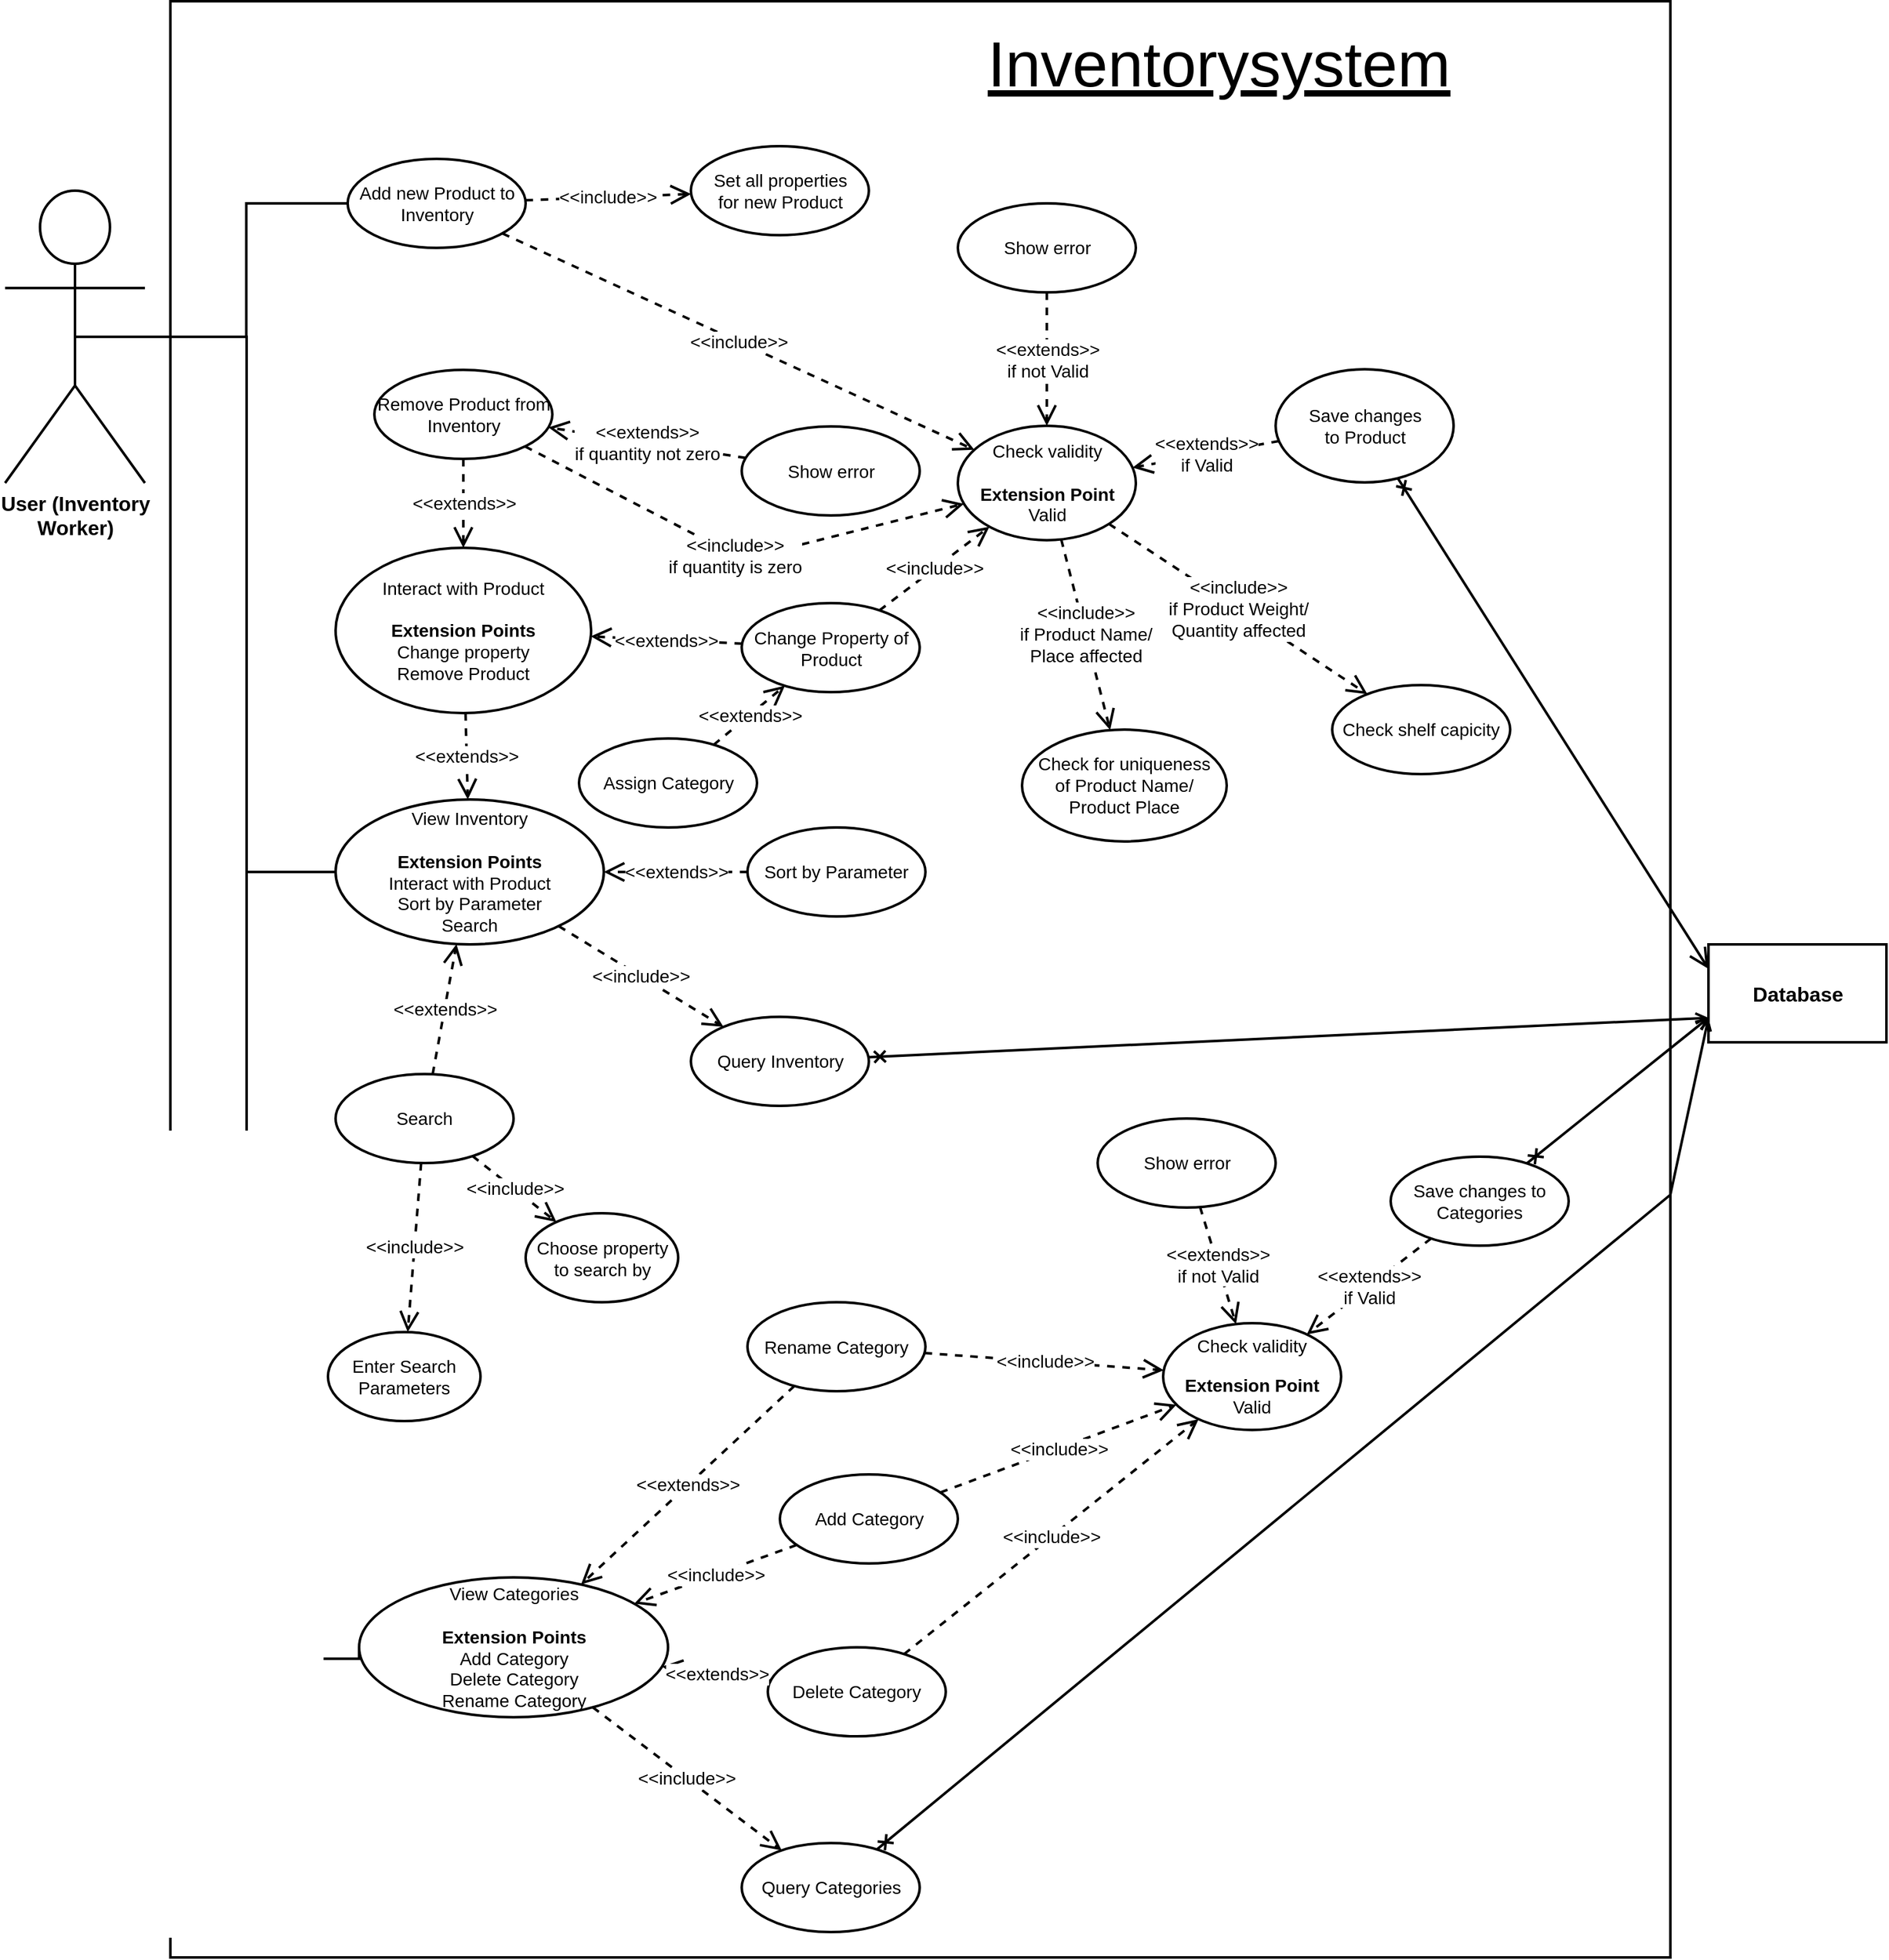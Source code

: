 <mxfile version="12.3.2" type="device" pages="1"><diagram id="t-Upmhj15z3J1N88mAHy" name="Page-1"><mxGraphModel dx="1787" dy="1320" grid="1" gridSize="10" guides="1" tooltips="1" connect="1" arrows="1" fold="1" page="1" pageScale="1" pageWidth="850" pageHeight="1100" math="0" shadow="0"><root><mxCell id="0"/><mxCell id="1" parent="0"/><mxCell id="CYlJP8960C6kTplcdS72-47" value="&lt;font style=&quot;font-size: 14px&quot;&gt;" style="rounded=0;whiteSpace=wrap;html=1;strokeWidth=2;" parent="1" vertex="1"><mxGeometry x="210" y="41" width="1180" height="1539" as="geometry"/></mxCell><mxCell id="6iQRYAnchm-Jq2LVLyEV-27" style="edgeStyle=orthogonalEdgeStyle;rounded=0;orthogonalLoop=1;jettySize=auto;html=1;exitX=0.5;exitY=0.5;exitDx=0;exitDy=0;exitPerimeter=0;endArrow=none;endFill=0;strokeWidth=2;" parent="1" source="6iQRYAnchm-Jq2LVLyEV-1" target="6iQRYAnchm-Jq2LVLyEV-3" edge="1"><mxGeometry relative="1" as="geometry"><mxPoint x="354.5" y="225" as="targetPoint"/></mxGeometry></mxCell><mxCell id="6iQRYAnchm-Jq2LVLyEV-31" style="edgeStyle=orthogonalEdgeStyle;rounded=0;orthogonalLoop=1;jettySize=auto;html=1;entryX=0;entryY=0.5;entryDx=0;entryDy=0;endArrow=none;endFill=0;strokeWidth=2;" parent="1" source="6iQRYAnchm-Jq2LVLyEV-1" target="6iQRYAnchm-Jq2LVLyEV-22" edge="1"><mxGeometry relative="1" as="geometry"><Array as="points"><mxPoint x="270" y="305"/><mxPoint x="270" y="726"/></Array></mxGeometry></mxCell><mxCell id="CYlJP8960C6kTplcdS72-53" style="edgeStyle=orthogonalEdgeStyle;rounded=0;orthogonalLoop=1;jettySize=auto;html=1;startArrow=none;startFill=0;endArrow=none;endFill=0;entryX=0;entryY=0.5;entryDx=0;entryDy=0;strokeWidth=2;exitX=0.5;exitY=0.5;exitDx=0;exitDy=0;exitPerimeter=0;" parent="1" source="6iQRYAnchm-Jq2LVLyEV-1" target="CYlJP8960C6kTplcdS72-52" edge="1"><mxGeometry relative="1" as="geometry"><Array as="points"><mxPoint x="270" y="305"/><mxPoint x="270" y="1345"/></Array></mxGeometry></mxCell><mxCell id="6iQRYAnchm-Jq2LVLyEV-1" value="&lt;font style=&quot;font-size: 16px&quot;&gt;&lt;b&gt;User (Inventory&lt;br&gt;Worker)&lt;/b&gt;&lt;/font&gt;" style="shape=umlActor;verticalLabelPosition=bottom;labelBackgroundColor=#ffffff;verticalAlign=top;html=1;outlineConnect=0;strokeWidth=2;" parent="1" vertex="1"><mxGeometry x="80" y="190" width="110" height="230" as="geometry"/></mxCell><mxCell id="6iQRYAnchm-Jq2LVLyEV-3" value="&lt;font style=&quot;font-size: 14px&quot;&gt;Add new Product to&lt;br&gt;Inventory&lt;/font&gt;" style="ellipse;whiteSpace=wrap;html=1;strokeWidth=2;" parent="1" vertex="1"><mxGeometry x="349.5" y="165" width="140" height="70" as="geometry"/></mxCell><mxCell id="6iQRYAnchm-Jq2LVLyEV-4" value="&lt;font style=&quot;font-size: 14px&quot;&gt;Set all properties&lt;br&gt;for new Product" style="ellipse;whiteSpace=wrap;html=1;strokeWidth=2;" parent="1" vertex="1"><mxGeometry x="619.5" y="155" width="140" height="70" as="geometry"/></mxCell><mxCell id="6iQRYAnchm-Jq2LVLyEV-12" value="&lt;font style=&quot;font-size: 14px&quot;&gt;Remove Product from&lt;br&gt;Inventory" style="ellipse;whiteSpace=wrap;html=1;strokeWidth=2;" parent="1" vertex="1"><mxGeometry x="370.5" y="331" width="140" height="70" as="geometry"/></mxCell><mxCell id="6iQRYAnchm-Jq2LVLyEV-17" value="&lt;font style=&quot;font-size: 14px&quot;&gt;&amp;lt;&amp;lt;extends&amp;gt;&amp;gt;&lt;br&gt;if quantity not zero" style="endArrow=open;endSize=12;dashed=1;html=1;strokeWidth=2;" parent="1" source="6iQRYAnchm-Jq2LVLyEV-18" target="6iQRYAnchm-Jq2LVLyEV-12" edge="1"><mxGeometry width="160" relative="1" as="geometry"><mxPoint x="554.5" y="510" as="sourcePoint"/><mxPoint x="129.5" y="521" as="targetPoint"/><Array as="points"/></mxGeometry></mxCell><mxCell id="6iQRYAnchm-Jq2LVLyEV-18" value="&lt;font style=&quot;font-size: 14px&quot;&gt;Show error" style="ellipse;whiteSpace=wrap;html=1;strokeWidth=2;" parent="1" vertex="1"><mxGeometry x="659.5" y="375.5" width="140" height="70" as="geometry"/></mxCell><mxCell id="6iQRYAnchm-Jq2LVLyEV-21" value="&lt;font style=&quot;font-size: 14px&quot;&gt;Search" style="ellipse;whiteSpace=wrap;html=1;strokeWidth=2;" parent="1" vertex="1"><mxGeometry x="340" y="885" width="140" height="70" as="geometry"/></mxCell><mxCell id="6iQRYAnchm-Jq2LVLyEV-22" value="&lt;font style=&quot;font-size: 14px&quot;&gt;View Inventory&lt;br&gt;&lt;br&gt;&lt;b&gt;Extension Points&lt;/b&gt;&lt;br&gt;Interact with Product&lt;br&gt;Sort by Parameter&lt;br&gt;Search&lt;/font&gt;" style="ellipse;whiteSpace=wrap;html=1;strokeWidth=2;" parent="1" vertex="1"><mxGeometry x="340" y="669" width="211" height="114" as="geometry"/></mxCell><mxCell id="CYlJP8960C6kTplcdS72-5" value="&lt;font style=&quot;font-size: 14px&quot;&gt;Interact with Product&lt;br&gt;&lt;br&gt;&lt;b&gt;Extension Points&lt;/b&gt;&lt;br&gt;Change property&lt;br&gt;Remove Product" style="ellipse;whiteSpace=wrap;html=1;strokeWidth=2;" parent="1" vertex="1"><mxGeometry x="340" y="471" width="201" height="130" as="geometry"/></mxCell><mxCell id="6iQRYAnchm-Jq2LVLyEV-43" value="&lt;font style=&quot;font-size: 14px&quot;&gt;&amp;lt;&amp;lt;include&amp;gt;&amp;gt;" style="endArrow=open;endSize=12;dashed=1;html=1;strokeWidth=2;" parent="1" source="6iQRYAnchm-Jq2LVLyEV-3" target="6iQRYAnchm-Jq2LVLyEV-4" edge="1"><mxGeometry width="160" relative="1" as="geometry"><mxPoint x="651.433" y="587.453" as="sourcePoint"/><mxPoint x="467" y="180" as="targetPoint"/><Array as="points"/></mxGeometry></mxCell><mxCell id="6iQRYAnchm-Jq2LVLyEV-44" value="&lt;font style=&quot;font-size: 14px&quot;&gt;&amp;lt;&amp;lt;include&amp;gt;&amp;gt;" style="endArrow=open;endSize=12;dashed=1;html=1;strokeWidth=2;" parent="1" source="6iQRYAnchm-Jq2LVLyEV-21" target="6iQRYAnchm-Jq2LVLyEV-45" edge="1"><mxGeometry width="160" relative="1" as="geometry"><mxPoint x="489.5" y="520" as="sourcePoint"/><mxPoint x="560" y="635" as="targetPoint"/><Array as="points"/></mxGeometry></mxCell><mxCell id="6iQRYAnchm-Jq2LVLyEV-45" value="&lt;font style=&quot;font-size: 14px&quot;&gt;Enter Search Parameters" style="ellipse;whiteSpace=wrap;html=1;strokeWidth=2;" parent="1" vertex="1"><mxGeometry x="334" y="1088" width="120" height="70" as="geometry"/></mxCell><mxCell id="CYlJP8960C6kTplcdS72-1" value="&lt;font style=&quot;font-size: 14px&quot;&gt;&amp;lt;&amp;lt;include&amp;gt;&amp;gt;" style="endArrow=open;endSize=12;dashed=1;html=1;strokeWidth=2;" parent="1" source="6iQRYAnchm-Jq2LVLyEV-21" target="CYlJP8960C6kTplcdS72-2" edge="1"><mxGeometry width="160" relative="1" as="geometry"><mxPoint x="478.561" y="591.977" as="sourcePoint"/><mxPoint x="560" y="744" as="targetPoint"/><Array as="points"/></mxGeometry></mxCell><mxCell id="CYlJP8960C6kTplcdS72-2" value="&lt;font style=&quot;font-size: 14px&quot;&gt;Choose property to search by" style="ellipse;whiteSpace=wrap;html=1;strokeWidth=2;" parent="1" vertex="1"><mxGeometry x="489.5" y="994.5" width="120" height="70" as="geometry"/></mxCell><mxCell id="CYlJP8960C6kTplcdS72-8" value="&lt;font style=&quot;font-size: 14px&quot;&gt;Change Property of&lt;br&gt;Product&lt;/font&gt;" style="ellipse;whiteSpace=wrap;html=1;strokeWidth=2;" parent="1" vertex="1"><mxGeometry x="659.5" y="514.5" width="140" height="70" as="geometry"/></mxCell><mxCell id="CYlJP8960C6kTplcdS72-12" value="&lt;font style=&quot;font-size: 14px&quot;&gt;Sort by Parameter" style="ellipse;whiteSpace=wrap;html=1;strokeWidth=2;" parent="1" vertex="1"><mxGeometry x="664" y="691" width="140" height="70" as="geometry"/></mxCell><mxCell id="CYlJP8960C6kTplcdS72-16" value="&lt;font style=&quot;font-size: 14px&quot;&gt;&amp;lt;&amp;lt;extends&amp;gt;&amp;gt;" style="endArrow=open;endSize=12;dashed=1;html=1;strokeWidth=2;" parent="1" source="CYlJP8960C6kTplcdS72-8" target="CYlJP8960C6kTplcdS72-5" edge="1"><mxGeometry width="160" relative="1" as="geometry"><mxPoint x="488.5" y="544" as="sourcePoint"/><mxPoint x="559.5" y="520" as="targetPoint"/><Array as="points"/></mxGeometry></mxCell><mxCell id="CYlJP8960C6kTplcdS72-17" value="&lt;font style=&quot;font-size: 14px&quot;&gt;&amp;lt;&amp;lt;extends&amp;gt;&amp;gt;" style="endArrow=open;endSize=12;dashed=1;html=1;strokeWidth=2;" parent="1" source="6iQRYAnchm-Jq2LVLyEV-12" target="CYlJP8960C6kTplcdS72-5" edge="1"><mxGeometry width="160" relative="1" as="geometry"><mxPoint x="461" y="520" as="sourcePoint"/><mxPoint x="499.5" y="520" as="targetPoint"/><Array as="points"/></mxGeometry></mxCell><mxCell id="CYlJP8960C6kTplcdS72-24" value="&lt;font style=&quot;font-size: 14px&quot;&gt;&amp;lt;&amp;lt;extends&amp;gt;&amp;gt;" style="endArrow=open;endSize=12;dashed=1;html=1;strokeWidth=2;" parent="1" source="CYlJP8960C6kTplcdS72-12" target="6iQRYAnchm-Jq2LVLyEV-22" edge="1"><mxGeometry width="160" relative="1" as="geometry"><mxPoint x="450.391" y="820.298" as="sourcePoint"/><mxPoint x="437.85" y="774.686" as="targetPoint"/><Array as="points"/></mxGeometry></mxCell><mxCell id="CYlJP8960C6kTplcdS72-25" value="&lt;font style=&quot;font-size: 14px&quot;&gt;&amp;lt;&amp;lt;extends&amp;gt;&amp;gt;&lt;br&gt;if Valid&lt;/font&gt;" style="endArrow=open;endSize=12;dashed=1;html=1;strokeWidth=2;" parent="1" source="CYlJP8960C6kTplcdS72-28" target="CYlJP8960C6kTplcdS72-26" edge="1"><mxGeometry width="160" relative="1" as="geometry"><mxPoint x="498.5" y="455" as="sourcePoint"/><mxPoint x="1369.5" y="191" as="targetPoint"/><Array as="points"/></mxGeometry></mxCell><mxCell id="CYlJP8960C6kTplcdS72-26" value="&lt;font style=&quot;font-size: 14px&quot;&gt;Check validity&lt;br&gt;&lt;br&gt;&lt;b&gt;Extension Point&lt;/b&gt;&lt;br&gt;Valid" style="ellipse;whiteSpace=wrap;html=1;strokeWidth=2;" parent="1" vertex="1"><mxGeometry x="829.5" y="375" width="140" height="90" as="geometry"/></mxCell><mxCell id="CYlJP8960C6kTplcdS72-27" value="&lt;font style=&quot;font-size: 14px&quot;&gt;&amp;lt;&amp;lt;include&amp;gt;&amp;gt;" style="endArrow=open;endSize=12;dashed=1;html=1;strokeWidth=2;" parent="1" source="CYlJP8960C6kTplcdS72-8" target="CYlJP8960C6kTplcdS72-26" edge="1"><mxGeometry width="160" relative="1" as="geometry"><mxPoint x="779.5" y="630" as="sourcePoint"/><mxPoint x="1039.5" y="610" as="targetPoint"/><Array as="points"/></mxGeometry></mxCell><mxCell id="CYlJP8960C6kTplcdS72-28" value="&lt;font style=&quot;font-size: 14px&quot;&gt;Save changes&lt;br&gt;to Product" style="ellipse;whiteSpace=wrap;html=1;strokeWidth=2;" parent="1" vertex="1"><mxGeometry x="1079.5" y="330.5" width="140" height="89" as="geometry"/></mxCell><mxCell id="CYlJP8960C6kTplcdS72-30" value="&lt;font style=&quot;font-size: 14px&quot;&gt;&amp;lt;&amp;lt;include&amp;gt;&amp;gt;" style="endArrow=open;endSize=12;dashed=1;html=1;strokeWidth=2;" parent="1" source="6iQRYAnchm-Jq2LVLyEV-3" target="CYlJP8960C6kTplcdS72-26" edge="1"><mxGeometry width="160" relative="1" as="geometry"><mxPoint x="717.389" y="564.472" as="sourcePoint"/><mxPoint x="911.679" y="460.559" as="targetPoint"/><Array as="points"/></mxGeometry></mxCell><mxCell id="CYlJP8960C6kTplcdS72-31" value="&lt;font style=&quot;font-size: 14px&quot;&gt;Check for uniqueness&lt;br&gt;of Product Name/ Product Place&lt;/font&gt;" style="ellipse;whiteSpace=wrap;html=1;strokeWidth=2;" parent="1" vertex="1"><mxGeometry x="880" y="614" width="161" height="88" as="geometry"/></mxCell><mxCell id="CYlJP8960C6kTplcdS72-32" value="&lt;font style=&quot;font-size: 14px&quot;&gt;&amp;lt;&amp;lt;include&amp;gt;&amp;gt;&lt;br&gt;if Product Name/&lt;br&gt;Place affected&lt;/font&gt;" style="endArrow=open;endSize=12;dashed=1;html=1;strokeWidth=2;" parent="1" source="CYlJP8960C6kTplcdS72-26" target="CYlJP8960C6kTplcdS72-31" edge="1"><mxGeometry width="160" relative="1" as="geometry"><mxPoint x="1059.5" y="590" as="sourcePoint"/><mxPoint x="839.5" y="630" as="targetPoint"/><Array as="points"/></mxGeometry></mxCell><mxCell id="CYlJP8960C6kTplcdS72-33" value="&lt;font style=&quot;font-size: 14px&quot;&gt;Check shelf capicity" style="ellipse;whiteSpace=wrap;html=1;strokeWidth=2;" parent="1" vertex="1"><mxGeometry x="1124" y="579" width="140" height="70" as="geometry"/></mxCell><mxCell id="CYlJP8960C6kTplcdS72-35" value="&lt;font style=&quot;font-size: 14px&quot;&gt;&amp;lt;&amp;lt;include&amp;gt;&amp;gt;&lt;br&gt;if Product Weight/&lt;br&gt;Quantity affected&lt;/font&gt;" style="endArrow=open;endSize=12;dashed=1;html=1;strokeWidth=2;" parent="1" source="CYlJP8960C6kTplcdS72-26" target="CYlJP8960C6kTplcdS72-33" edge="1"><mxGeometry width="160" relative="1" as="geometry"><mxPoint x="720.688" y="566.127" as="sourcePoint"/><mxPoint x="908.267" y="478.85" as="targetPoint"/><Array as="points"/></mxGeometry></mxCell><mxCell id="CYlJP8960C6kTplcdS72-36" value="&lt;font style=&quot;font-size: 14px&quot;&gt;Show error" style="ellipse;whiteSpace=wrap;html=1;strokeWidth=2;" parent="1" vertex="1"><mxGeometry x="829.5" y="200" width="140" height="70" as="geometry"/></mxCell><mxCell id="CYlJP8960C6kTplcdS72-37" value="&lt;font style=&quot;font-size: 14px&quot;&gt;&amp;lt;&amp;lt;extends&amp;gt;&amp;gt;&lt;br&gt;if not Valid&lt;/font&gt;" style="endArrow=open;endSize=12;dashed=1;html=1;strokeWidth=2;" parent="1" source="CYlJP8960C6kTplcdS72-36" target="CYlJP8960C6kTplcdS72-26" edge="1"><mxGeometry width="160" relative="1" as="geometry"><mxPoint x="959.5" y="490" as="sourcePoint"/><mxPoint x="989.5" y="310" as="targetPoint"/><Array as="points"/></mxGeometry></mxCell><mxCell id="CYlJP8960C6kTplcdS72-43" style="edgeStyle=none;rounded=0;orthogonalLoop=1;jettySize=auto;html=1;startArrow=cross;startFill=0;endArrow=open;endFill=0;strokeWidth=2;entryX=0;entryY=0.75;entryDx=0;entryDy=0;" parent="1" source="CYlJP8960C6kTplcdS72-45" target="CYlJP8960C6kTplcdS72-40" edge="1"><mxGeometry relative="1" as="geometry"><mxPoint x="1039.5" y="1030" as="targetPoint"/><mxPoint x="599.5" y="1030" as="sourcePoint"/></mxGeometry></mxCell><mxCell id="CYlJP8960C6kTplcdS72-40" value="&lt;font style=&quot;font-size: 16px&quot;&gt;&lt;b&gt;Database&lt;/b&gt;&lt;/font&gt;" style="html=1;strokeWidth=2;" parent="1" vertex="1"><mxGeometry x="1420" y="783" width="140" height="77" as="geometry"/></mxCell><mxCell id="CYlJP8960C6kTplcdS72-42" value="&lt;font style=&quot;font-size: 14px&quot;&gt;" style="endArrow=open;endSize=12;html=1;startArrow=cross;startFill=0;strokeWidth=2;entryX=0;entryY=0.25;entryDx=0;entryDy=0;" parent="1" source="CYlJP8960C6kTplcdS72-28" target="CYlJP8960C6kTplcdS72-40" edge="1"><mxGeometry width="160" relative="1" as="geometry"><mxPoint x="959.5" y="300" as="sourcePoint"/><mxPoint x="959.5" y="400.0" as="targetPoint"/><Array as="points"/></mxGeometry></mxCell><mxCell id="CYlJP8960C6kTplcdS72-45" value="&lt;font style=&quot;font-size: 14px&quot;&gt;Query Inventory&lt;/font&gt;" style="ellipse;whiteSpace=wrap;html=1;strokeWidth=2;" parent="1" vertex="1"><mxGeometry x="619.5" y="840" width="140" height="70" as="geometry"/></mxCell><mxCell id="CYlJP8960C6kTplcdS72-46" value="&lt;font style=&quot;font-size: 14px&quot;&gt;&amp;lt;&amp;lt;include&amp;gt;&amp;gt;" style="endArrow=open;endSize=12;dashed=1;html=1;strokeWidth=2;" parent="1" source="6iQRYAnchm-Jq2LVLyEV-22" target="CYlJP8960C6kTplcdS72-45" edge="1"><mxGeometry width="160" relative="1" as="geometry"><mxPoint x="684.167" y="774.15" as="sourcePoint"/><mxPoint x="647.196" y="856.141" as="targetPoint"/><Array as="points"/></mxGeometry></mxCell><mxCell id="CYlJP8960C6kTplcdS72-48" value="&lt;font style=&quot;font-size: 14px&quot;&gt;&lt;font size=&quot;1&quot;&gt;&lt;u style=&quot;font-size: 50px&quot;&gt;Inventorysystem&lt;/u&gt;&lt;/font&gt;" style="text;html=1;strokeColor=none;fillColor=none;align=center;verticalAlign=middle;whiteSpace=wrap;rounded=0;strokeWidth=2;" parent="1" vertex="1"><mxGeometry x="849.5" y="40" width="370" height="100" as="geometry"/></mxCell><mxCell id="CYlJP8960C6kTplcdS72-52" value="&lt;font style=&quot;font-size: 14px&quot;&gt;View Categories&lt;br&gt;&lt;br&gt;&lt;b&gt;Extension Points&lt;/b&gt;&lt;br&gt;Add Category&lt;br&gt;Delete Category&lt;br&gt;Rename Category&lt;/font&gt;" style="ellipse;whiteSpace=wrap;html=1;strokeWidth=2;" parent="1" vertex="1"><mxGeometry x="358.5" y="1281" width="243" height="110" as="geometry"/></mxCell><mxCell id="CYlJP8960C6kTplcdS72-54" value="&lt;font style=&quot;font-size: 14px&quot;&gt;Rename Category" style="ellipse;whiteSpace=wrap;html=1;strokeWidth=2;" parent="1" vertex="1"><mxGeometry x="664" y="1064.5" width="140" height="70" as="geometry"/></mxCell><mxCell id="CYlJP8960C6kTplcdS72-55" value="&lt;font style=&quot;font-size: 14px&quot;&gt;Delete Category" style="ellipse;whiteSpace=wrap;html=1;strokeWidth=2;" parent="1" vertex="1"><mxGeometry x="680" y="1336" width="140" height="70" as="geometry"/></mxCell><mxCell id="CYlJP8960C6kTplcdS72-58" value="&lt;font style=&quot;font-size: 14px&quot;&gt;&amp;lt;&amp;lt;extends&amp;gt;&amp;gt;" style="endArrow=open;endSize=12;dashed=1;html=1;strokeWidth=2;" parent="1" source="CYlJP8960C6kTplcdS72-55" target="CYlJP8960C6kTplcdS72-52" edge="1"><mxGeometry width="160" relative="1" as="geometry"><mxPoint x="473.057" y="820.979" as="sourcePoint"/><mxPoint x="454.937" y="784.021" as="targetPoint"/><Array as="points"/></mxGeometry></mxCell><mxCell id="CYlJP8960C6kTplcdS72-59" value="&lt;font style=&quot;font-size: 14px&quot;&gt;&amp;lt;&amp;lt;extends&amp;gt;&amp;gt;" style="endArrow=open;endSize=12;dashed=1;html=1;strokeWidth=2;" parent="1" source="CYlJP8960C6kTplcdS72-54" target="CYlJP8960C6kTplcdS72-52" edge="1"><mxGeometry width="160" relative="1" as="geometry"><mxPoint x="439.5" y="1281" as="sourcePoint"/><mxPoint x="439.5" y="1241" as="targetPoint"/><Array as="points"/></mxGeometry></mxCell><mxCell id="CYlJP8960C6kTplcdS72-60" value="&lt;span style=&quot;font-size: 14px&quot;&gt;Check validity&lt;/span&gt;&lt;br style=&quot;font-size: 14px&quot;&gt;&lt;br style=&quot;font-size: 14px&quot;&gt;&lt;b style=&quot;font-size: 14px&quot;&gt;Extension Point&lt;/b&gt;&lt;br style=&quot;font-size: 14px&quot;&gt;&lt;span style=&quot;font-size: 14px&quot;&gt;Valid&lt;/span&gt;" style="ellipse;whiteSpace=wrap;html=1;strokeWidth=2;" parent="1" vertex="1"><mxGeometry x="991" y="1081" width="140" height="84" as="geometry"/></mxCell><mxCell id="CYlJP8960C6kTplcdS72-61" value="&lt;font style=&quot;font-size: 14px&quot;&gt;Query Categories&lt;/font&gt;" style="ellipse;whiteSpace=wrap;html=1;strokeWidth=2;" parent="1" vertex="1"><mxGeometry x="659.5" y="1490" width="140" height="70" as="geometry"/></mxCell><mxCell id="CYlJP8960C6kTplcdS72-62" value="&lt;font style=&quot;font-size: 14px&quot;&gt;&amp;lt;&amp;lt;include&amp;gt;&amp;gt;" style="endArrow=open;endSize=12;dashed=1;html=1;strokeWidth=2;" parent="1" source="CYlJP8960C6kTplcdS72-52" target="CYlJP8960C6kTplcdS72-61" edge="1"><mxGeometry width="160" relative="1" as="geometry"><mxPoint x="419.693" y="774.722" as="sourcePoint"/><mxPoint x="367.255" y="981.275" as="targetPoint"/><Array as="points"/></mxGeometry></mxCell><mxCell id="CYlJP8960C6kTplcdS72-63" value="&lt;font style=&quot;font-size: 14px&quot;&gt;&amp;lt;&amp;lt;include&amp;gt;&amp;gt;" style="endArrow=open;endSize=12;dashed=1;html=1;strokeWidth=2;" parent="1" source="CYlJP8960C6kTplcdS72-54" target="CYlJP8960C6kTplcdS72-60" edge="1"><mxGeometry width="160" relative="1" as="geometry"><mxPoint x="684.167" y="774.15" as="sourcePoint"/><mxPoint x="647.196" y="856.141" as="targetPoint"/><Array as="points"/></mxGeometry></mxCell><mxCell id="CYlJP8960C6kTplcdS72-65" value="&lt;font style=&quot;font-size: 14px&quot;&gt;&amp;lt;&amp;lt;include&amp;gt;&amp;gt;" style="endArrow=open;endSize=12;dashed=1;html=1;strokeWidth=2;" parent="1" source="CYlJP8960C6kTplcdS72-55" target="CYlJP8960C6kTplcdS72-60" edge="1"><mxGeometry width="160" relative="1" as="geometry"><mxPoint x="491.401" y="1109.486" as="sourcePoint"/><mxPoint x="650.351" y="1182.376" as="targetPoint"/><Array as="points"/></mxGeometry></mxCell><mxCell id="CYlJP8960C6kTplcdS72-66" style="edgeStyle=none;rounded=0;orthogonalLoop=1;jettySize=auto;html=1;startArrow=cross;startFill=0;endArrow=open;endFill=0;strokeWidth=2;entryX=0;entryY=0.75;entryDx=0;entryDy=0;" parent="1" source="CYlJP8960C6kTplcdS72-61" target="CYlJP8960C6kTplcdS72-40" edge="1"><mxGeometry relative="1" as="geometry"><mxPoint x="1449.5" y="671" as="targetPoint"/><mxPoint x="428.495" y="1015.594" as="sourcePoint"/><Array as="points"><mxPoint x="1390" y="980"/></Array></mxGeometry></mxCell><mxCell id="CYlJP8960C6kTplcdS72-67" style="edgeStyle=none;rounded=0;orthogonalLoop=1;jettySize=auto;html=1;startArrow=cross;startFill=0;endArrow=open;endFill=0;strokeWidth=2;entryX=0;entryY=0.75;entryDx=0;entryDy=0;" parent="1" source="CYlJP8960C6kTplcdS72-15" target="CYlJP8960C6kTplcdS72-40" edge="1"><mxGeometry relative="1" as="geometry"><mxPoint x="1344.5" y="480" as="targetPoint"/><mxPoint x="383.711" y="1403.857" as="sourcePoint"/></mxGeometry></mxCell><mxCell id="CYlJP8960C6kTplcdS72-6" value="&lt;font style=&quot;font-size: 14px&quot;&gt;&amp;lt;&amp;lt;extends&amp;gt;&amp;gt;" style="endArrow=open;endSize=12;dashed=1;html=1;strokeWidth=2;" parent="1" source="CYlJP8960C6kTplcdS72-5" target="6iQRYAnchm-Jq2LVLyEV-22" edge="1"><mxGeometry width="160" relative="1" as="geometry"><mxPoint x="428.5" y="490" as="sourcePoint"/><mxPoint x="49.5" y="731" as="targetPoint"/><Array as="points"/></mxGeometry></mxCell><mxCell id="CYlJP8960C6kTplcdS72-7" value="&lt;font style=&quot;font-size: 14px&quot;&gt;&amp;lt;&amp;lt;extends&amp;gt;&amp;gt;" style="endArrow=open;endSize=12;dashed=1;html=1;strokeWidth=2;" parent="1" source="6iQRYAnchm-Jq2LVLyEV-21" target="6iQRYAnchm-Jq2LVLyEV-22" edge="1"><mxGeometry width="160" relative="1" as="geometry"><mxPoint x="428.5" y="625" as="sourcePoint"/><mxPoint x="428.5" y="705" as="targetPoint"/><Array as="points"/></mxGeometry></mxCell><mxCell id="CYlJP8960C6kTplcdS72-11" value="&lt;font style=&quot;font-size: 14px&quot;&gt;&amp;lt;&amp;lt;include&amp;gt;&amp;gt;&lt;br&gt;if quantity is zero&lt;/font&gt;" style="endArrow=open;endSize=12;dashed=1;html=1;strokeWidth=2;" parent="1" source="6iQRYAnchm-Jq2LVLyEV-12" target="CYlJP8960C6kTplcdS72-26" edge="1"><mxGeometry width="160" relative="1" as="geometry"><mxPoint x="720.867" y="566.223" as="sourcePoint"/><mxPoint x="899.277" y="483.035" as="targetPoint"/><Array as="points"><mxPoint x="660" y="480"/></Array></mxGeometry></mxCell><mxCell id="CYlJP8960C6kTplcdS72-18" value="&lt;font style=&quot;font-size: 14px&quot;&gt;Assign Category&lt;/font&gt;" style="ellipse;whiteSpace=wrap;html=1;strokeWidth=2;" parent="1" vertex="1"><mxGeometry x="531.5" y="621" width="140" height="70" as="geometry"/></mxCell><mxCell id="CYlJP8960C6kTplcdS72-19" value="&lt;font style=&quot;font-size: 14px&quot;&gt;&amp;lt;&amp;lt;extends&amp;gt;&amp;gt;" style="endArrow=open;endSize=12;dashed=1;html=1;strokeWidth=2;" parent="1" source="CYlJP8960C6kTplcdS72-18" target="CYlJP8960C6kTplcdS72-8" edge="1"><mxGeometry width="160" relative="1" as="geometry"><mxPoint x="602.228" y="561.324" as="sourcePoint"/><mxPoint x="497.694" y="545.836" as="targetPoint"/><Array as="points"/></mxGeometry></mxCell><mxCell id="CYlJP8960C6kTplcdS72-15" value="&lt;font style=&quot;font-size: 14px&quot;&gt;Save changes to Categories" style="ellipse;whiteSpace=wrap;html=1;strokeWidth=2;" parent="1" vertex="1"><mxGeometry x="1170" y="950" width="140" height="70" as="geometry"/></mxCell><mxCell id="CYlJP8960C6kTplcdS72-20" value="&lt;font style=&quot;font-size: 14px&quot;&gt;&amp;lt;&amp;lt;extends&amp;gt;&amp;gt;&lt;br&gt;if Valid&lt;br&gt;&lt;/font&gt;" style="endArrow=open;endSize=12;dashed=1;html=1;strokeWidth=2;" parent="1" source="CYlJP8960C6kTplcdS72-15" target="CYlJP8960C6kTplcdS72-60" edge="1"><mxGeometry width="160" relative="1" as="geometry"><mxPoint x="769.641" y="694.218" as="sourcePoint"/><mxPoint x="569.287" y="701.383" as="targetPoint"/><Array as="points"/></mxGeometry></mxCell><mxCell id="CYlJP8960C6kTplcdS72-21" value="&lt;font style=&quot;font-size: 14px&quot;&gt;Show error&lt;/font&gt;" style="ellipse;whiteSpace=wrap;html=1;strokeWidth=2;" parent="1" vertex="1"><mxGeometry x="939.5" y="920" width="140" height="70" as="geometry"/></mxCell><mxCell id="CYlJP8960C6kTplcdS72-22" value="&lt;font style=&quot;font-size: 14px&quot;&gt;&amp;lt;&amp;lt;extends&amp;gt;&amp;gt;&lt;br&gt;if not Valid&lt;br&gt;&lt;/font&gt;" style="endArrow=open;endSize=12;dashed=1;html=1;strokeWidth=2;" parent="1" source="CYlJP8960C6kTplcdS72-21" target="CYlJP8960C6kTplcdS72-60" edge="1"><mxGeometry width="160" relative="1" as="geometry"><mxPoint x="1173.767" y="1026.567" as="sourcePoint"/><mxPoint x="1106.177" y="1096.688" as="targetPoint"/><Array as="points"/></mxGeometry></mxCell><mxCell id="3yFwSrUESGgwkxsdpFeA-1" value="&lt;font style=&quot;font-size: 14px&quot;&gt;Add Category&lt;/font&gt;" style="ellipse;whiteSpace=wrap;html=1;strokeWidth=2;" parent="1" vertex="1"><mxGeometry x="689.5" y="1200" width="140" height="70" as="geometry"/></mxCell><mxCell id="3yFwSrUESGgwkxsdpFeA-2" value="&lt;font style=&quot;font-size: 14px&quot;&gt;&amp;lt;&amp;lt;include&amp;gt;&amp;gt;" style="endArrow=open;endSize=12;dashed=1;html=1;strokeWidth=2;" parent="1" source="3yFwSrUESGgwkxsdpFeA-1" target="CYlJP8960C6kTplcdS72-60" edge="1"><mxGeometry width="160" relative="1" as="geometry"><mxPoint x="921.401" y="1092.342" as="sourcePoint"/><mxPoint x="1007.092" y="1115.863" as="targetPoint"/><Array as="points"/></mxGeometry></mxCell><mxCell id="3yFwSrUESGgwkxsdpFeA-3" value="&lt;font style=&quot;font-size: 14px&quot;&gt;&amp;lt;&amp;lt;include&amp;gt;&amp;gt;" style="endArrow=open;endSize=12;dashed=1;html=1;strokeWidth=2;" parent="1" source="3yFwSrUESGgwkxsdpFeA-1" target="CYlJP8960C6kTplcdS72-52" edge="1"><mxGeometry width="160" relative="1" as="geometry"><mxPoint x="926.333" y="1155.592" as="sourcePoint"/><mxPoint x="1003.264" y="1143.596" as="targetPoint"/><Array as="points"/></mxGeometry></mxCell></root></mxGraphModel></diagram></mxfile>